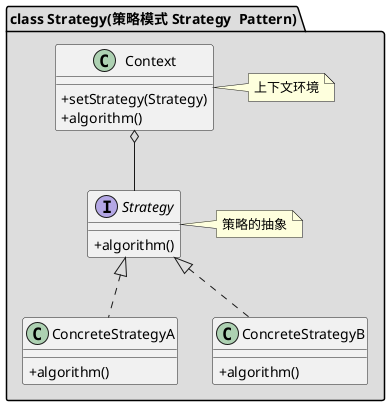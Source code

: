 @startuml
skinparam classAttributeIconSize 0

package "class Strategy(策略模式 Strategy  Pattern)" #DDDDDD {
    interface Strategy
    {
    +algorithm()
    }
    note right: 策略的抽象

    class ConcreteStrategyA
    {
    +algorithm()
    }

    class ConcreteStrategyB
    {
    +algorithm()
    }

    class Context
    {
    +setStrategy(Strategy)
    +algorithm()
    }
    note right:上下文环境

    Context o-- Strategy
    Strategy <|.. ConcreteStrategyA
    Strategy <|.. ConcreteStrategyB
}
@enduml
